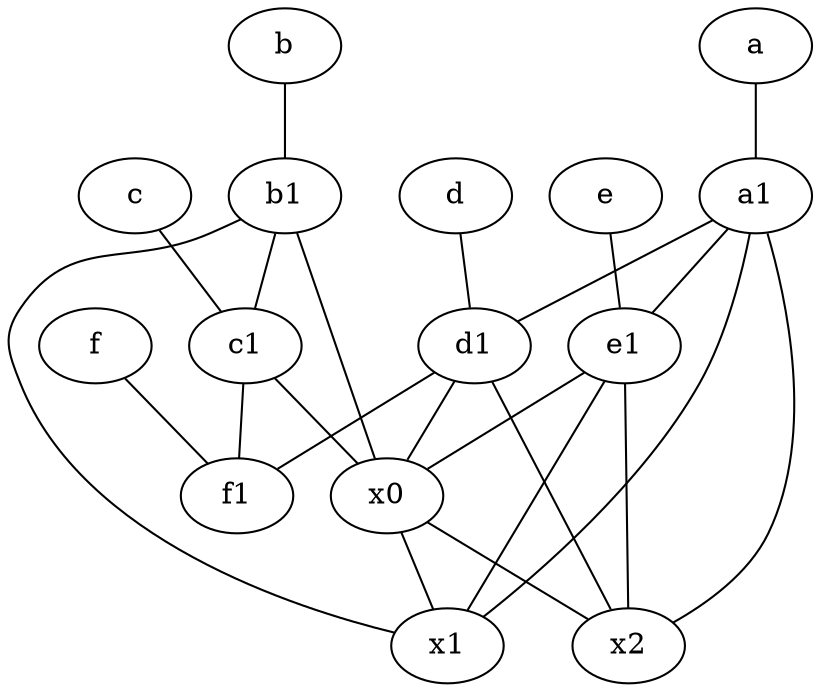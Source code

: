 graph {
	node [labelfontsize=50]
	a1 [labelfontsize=50 pos="8,3!"]
	f1 [labelfontsize=50 pos="3,8!"]
	d1 [labelfontsize=50 pos="3,5!"]
	b1 [labelfontsize=50 pos="9,4!"]
	x0 [labelfontsize=50]
	e [labelfontsize=50 pos="7,9!"]
	f [labelfontsize=50 pos="3,9!"]
	x2 [labelfontsize=50]
	a [labelfontsize=50 pos="8,2!"]
	e1 [labelfontsize=50 pos="7,7!"]
	d [labelfontsize=50 pos="2,5!"]
	x1 [labelfontsize=50]
	c [labelfontsize=50 pos="4.5,2!"]
	b [labelfontsize=50 pos="10,4!"]
	c1 [labelfontsize=50 pos="4.5,3!"]
	b1 -- x0
	e -- e1
	a1 -- e1
	f -- f1
	b1 -- x1
	d1 -- x2
	d1 -- x0
	d -- d1
	x0 -- x2
	c1 -- f1
	a1 -- x2
	a1 -- d1
	c -- c1
	e1 -- x2
	d1 -- f1
	e1 -- x0
	e1 -- x1
	c1 -- x0
	a -- a1
	x0 -- x1
	a1 -- x1
	b1 -- c1
	b -- b1
}

